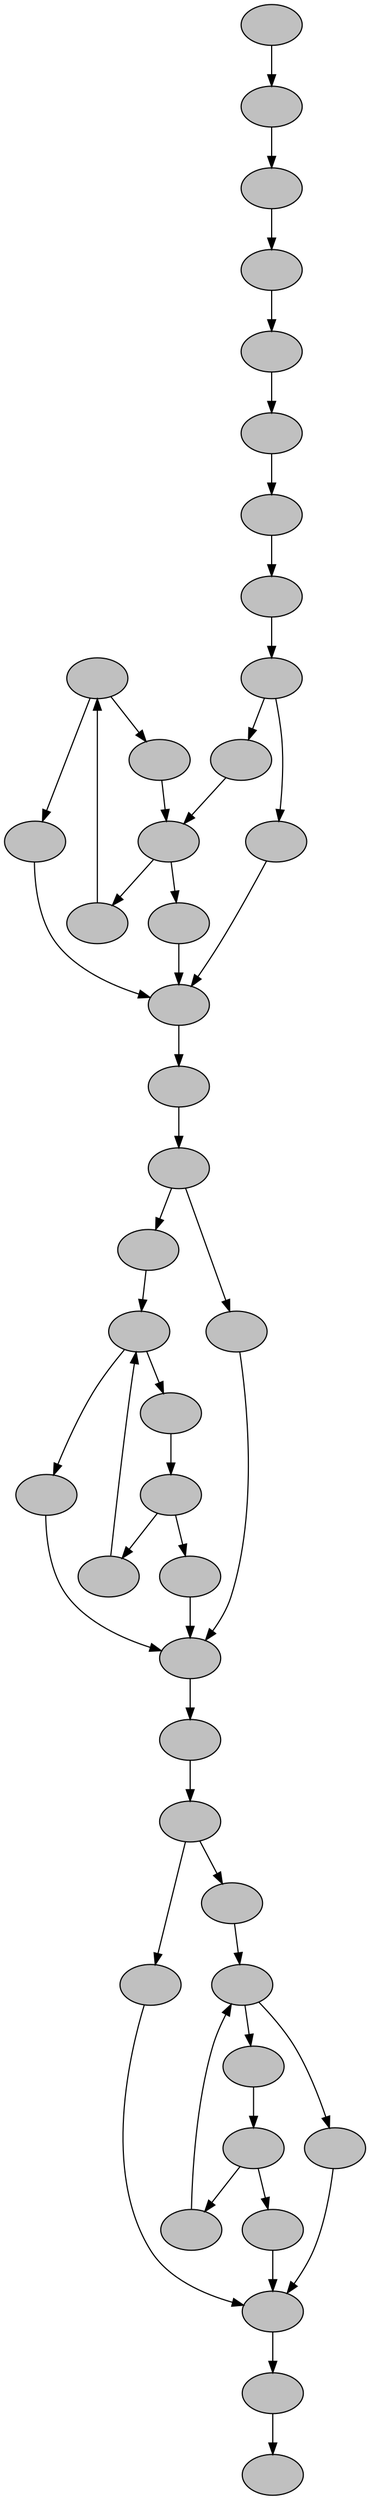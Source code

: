 digraph BST {1232432672 [label = "", style = filled, fillcolor = gray];
1873119106 [label = "", style = filled, fillcolor = gray];
1271413168 [label = "", style = filled, fillcolor = gray];
1304108332 [label = "", style = filled, fillcolor = gray];
1271413168 [label = "", style = filled, fillcolor = gray];
-1296493505 [label = "", style = filled, fillcolor = gray];
-796843621 [label = "", style = filled, fillcolor = gray];
-866665549 [label = "", style = filled, fillcolor = gray];
-475013939 [label = "", style = filled, fillcolor = gray];
105010688 [label = "", style = filled, fillcolor = gray];
-673811126 [label = "", style = filled, fillcolor = gray];
-1951340742 [label = "", style = filled, fillcolor = gray];
-866665549 [label = "", style = filled, fillcolor = gray];
1166951641 [label = "", style = filled, fillcolor = gray];
-159351417 [label = "", style = filled, fillcolor = gray];
139967042 [label = "", style = filled, fillcolor = gray];
-718171674 [label = "", style = filled, fillcolor = gray];
-1318193294 [label = "", style = filled, fillcolor = gray];
207941004 [label = "", style = filled, fillcolor = gray];
93243020 [label = "", style = filled, fillcolor = gray];
93243020 [label = "", style = filled, fillcolor = gray];
-1575359900 [label = "", style = filled, fillcolor = gray];
-718171674 [label = "", style = filled, fillcolor = gray];
-461436362 [label = "", style = filled, fillcolor = gray];
-1951340742 [label = "", style = filled, fillcolor = gray];
335147279 [label = "", style = filled, fillcolor = gray];
-866665549 [label = "", style = filled, fillcolor = gray];
-159351417 [label = "", style = filled, fillcolor = gray];
-1575359900 [label = "", style = filled, fillcolor = gray];
-290002842 [label = "", style = filled, fillcolor = gray];
1224409235 [label = "", style = filled, fillcolor = gray];
1098883320 [label = "", style = filled, fillcolor = gray];
1205663963 [label = "", style = filled, fillcolor = gray];
-689512870 [label = "", style = filled, fillcolor = gray];
-1289847215 [label = "", style = filled, fillcolor = gray];
1271413168 [label = "", style = filled, fillcolor = gray];
-689512870 [label = "", style = filled, fillcolor = gray];
1129444913 [label = "", style = filled, fillcolor = gray];
1929582552 [label = "", style = filled, fillcolor = gray];
139967042 [label = "", style = filled, fillcolor = gray];
-1296493505 [label = "", style = filled, fillcolor = gray];
-689512870 [label = "", style = filled, fillcolor = gray];
1080900069 [label = "", style = filled, fillcolor = gray];
-2115885029 [label = "", style = filled, fillcolor = gray];
-461436362 [label = "", style = filled, fillcolor = gray];
1232432672 [label = "", style = filled, fillcolor = gray];
335147279 [label = "", style = filled, fillcolor = gray];
1285037767 [label = "", style = filled, fillcolor = gray];
-785917419 [label = "", style = filled, fillcolor = gray];
207941004 [label = "", style = filled, fillcolor = gray];
1873119106 [label = "", style = filled, fillcolor = gray];
1080900069 [label = "", style = filled, fillcolor = gray];
1166951641 [label = "", style = filled, fillcolor = gray];
-1951340742 [label = "", style = filled, fillcolor = gray];
1080900069 [label = "", style = filled, fillcolor = gray];
1205663963 [label = "", style = filled, fillcolor = gray];
1433048563 [label = "", style = filled, fillcolor = gray];
1452951354 [label = "", style = filled, fillcolor = gray];
-1318193294 [label = "", style = filled, fillcolor = gray];
1224409235 [label = "", style = filled, fillcolor = gray];
139967042 [label = "", style = filled, fillcolor = gray];
-796843621 [label = "", style = filled, fillcolor = gray];
1433048563 [label = "", style = filled, fillcolor = gray];
-1289847215 [label = "", style = filled, fillcolor = gray];
105010688 [label = "", style = filled, fillcolor = gray];
-785917419 [label = "", style = filled, fillcolor = gray];
1224409235 [label = "", style = filled, fillcolor = gray];
709384907 [label = "", style = filled, fillcolor = gray];
442307520 [label = "", style = filled, fillcolor = gray];
-673811126 [label = "", style = filled, fillcolor = gray];
-1153262783 [label = "", style = filled, fillcolor = gray];
-1951340742 [label = "", style = filled, fillcolor = gray];
-998204648 [label = "", style = filled, fillcolor = gray];
-1778673212 [label = "", style = filled, fillcolor = gray];
-290002842 [label = "", style = filled, fillcolor = gray];
1224409235 [label = "", style = filled, fillcolor = gray];
-1575359900 [label = "", style = filled, fillcolor = gray];
-1944201317 [label = "", style = filled, fillcolor = gray];
-2115885029 [label = "", style = filled, fillcolor = gray];
1433048563 [label = "", style = filled, fillcolor = gray];
-1778673212 [label = "", style = filled, fillcolor = gray];
-475013939 [label = "", style = filled, fillcolor = gray];
139967042 [label = "", style = filled, fillcolor = gray];
-1153262783 [label = "", style = filled, fillcolor = gray];
1098883320 [label = "", style = filled, fillcolor = gray];
-718171674 [label = "", style = filled, fillcolor = gray];
1304108332 [label = "", style = filled, fillcolor = gray];
1433048563 [label = "", style = filled, fillcolor = gray];
1403247123 [label = "", style = filled, fillcolor = gray];
-998204648 [label = "", style = filled, fillcolor = gray];
709384907 [label = "", style = filled, fillcolor = gray];
1232432672 [label = "", style = filled, fillcolor = gray];
1452951354 [label = "", style = filled, fillcolor = gray];
-689512870 [label = "", style = filled, fillcolor = gray];
-1944201317 [label = "", style = filled, fillcolor = gray];
1232432672 [label = "", style = filled, fillcolor = gray];
1129444913 [label = "", style = filled, fillcolor = gray];
442307520 [label = "", style = filled, fillcolor = gray];
442307520 [label = "", style = filled, fillcolor = gray];
1929582552 [label = "", style = filled, fillcolor = gray];
1232432672 -> 1873119106;
1271413168 -> 1304108332;
1271413168 -> -1296493505;
-796843621 -> -866665549;
-475013939 -> 105010688;
-673811126 -> -1951340742;
-866665549 -> 1166951641;
-159351417 -> 139967042;
-718171674 -> -1318193294;
207941004 -> 93243020;
93243020 -> -1575359900;
-718171674 -> -461436362;
-1951340742 -> 335147279;
-866665549 -> -159351417;
-1575359900 -> -290002842;
1224409235 -> 1098883320;
1205663963 -> -689512870;
-1289847215 -> 1271413168;
-689512870 -> 1129444913;
1929582552 -> 139967042;
-1296493505 -> -689512870;
1080900069 -> -2115885029;
-461436362 -> 1232432672;
335147279 -> 1285037767;
-785917419 -> 207941004;
1873119106 -> 1080900069;
1166951641 -> -1951340742;
1080900069 -> 1205663963;
1433048563 -> 1452951354;
-1318193294 -> 1224409235;
139967042 -> -796843621;
1433048563 -> -1289847215;
105010688 -> -785917419;
1224409235 -> 709384907;
442307520 -> -673811126;
-1153262783 -> -1951340742;
-998204648 -> -1778673212;
-290002842 -> 1224409235;
-1575359900 -> -1944201317;
-2115885029 -> 1433048563;
-1778673212 -> -475013939;
139967042 -> -1153262783;
1098883320 -> -718171674;
1304108332 -> 1433048563;
1403247123 -> -998204648;
709384907 -> 1232432672;
1452951354 -> -689512870;
-1944201317 -> 1232432672;
1129444913 -> 442307520;
442307520 -> 1929582552;
}
